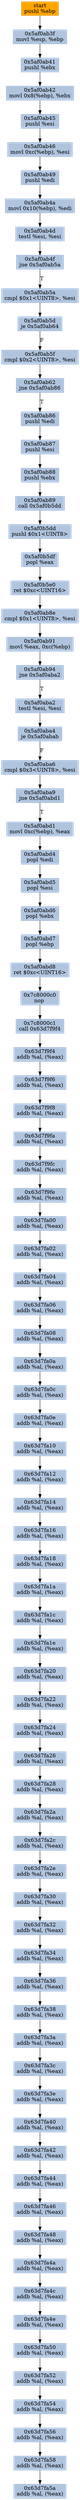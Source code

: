 digraph G {
node[shape=rectangle,style=filled,fillcolor=lightsteelblue,color=lightsteelblue]
bgcolor="transparent"
a0x5af0ab3epushl_ebp[label="start\npushl %ebp",color="lightgrey",fillcolor="orange"];
a0x5af0ab3fmovl_esp_ebp[label="0x5af0ab3f\nmovl %esp, %ebp"];
a0x5af0ab41pushl_ebx[label="0x5af0ab41\npushl %ebx"];
a0x5af0ab42movl_0x8ebp__ebx[label="0x5af0ab42\nmovl 0x8(%ebp), %ebx"];
a0x5af0ab45pushl_esi[label="0x5af0ab45\npushl %esi"];
a0x5af0ab46movl_0xcebp__esi[label="0x5af0ab46\nmovl 0xc(%ebp), %esi"];
a0x5af0ab49pushl_edi[label="0x5af0ab49\npushl %edi"];
a0x5af0ab4amovl_0x10ebp__edi[label="0x5af0ab4a\nmovl 0x10(%ebp), %edi"];
a0x5af0ab4dtestl_esi_esi[label="0x5af0ab4d\ntestl %esi, %esi"];
a0x5af0ab4fjne_0x5af0ab5a[label="0x5af0ab4f\njne 0x5af0ab5a"];
a0x5af0ab5acmpl_0x1UINT8_esi[label="0x5af0ab5a\ncmpl $0x1<UINT8>, %esi"];
a0x5af0ab5dje_0x5af0ab64[label="0x5af0ab5d\nje 0x5af0ab64"];
a0x5af0ab5fcmpl_0x2UINT8_esi[label="0x5af0ab5f\ncmpl $0x2<UINT8>, %esi"];
a0x5af0ab62jne_0x5af0ab86[label="0x5af0ab62\njne 0x5af0ab86"];
a0x5af0ab86pushl_edi[label="0x5af0ab86\npushl %edi"];
a0x5af0ab87pushl_esi[label="0x5af0ab87\npushl %esi"];
a0x5af0ab88pushl_ebx[label="0x5af0ab88\npushl %ebx"];
a0x5af0ab89call_0x5af0b5dd[label="0x5af0ab89\ncall 0x5af0b5dd"];
a0x5af0b5ddpushl_0x1UINT8[label="0x5af0b5dd\npushl $0x1<UINT8>"];
a0x5af0b5dfpopl_eax[label="0x5af0b5df\npopl %eax"];
a0x5af0b5e0ret_0xcUINT16[label="0x5af0b5e0\nret $0xc<UINT16>"];
a0x5af0ab8ecmpl_0x1UINT8_esi[label="0x5af0ab8e\ncmpl $0x1<UINT8>, %esi"];
a0x5af0ab91movl_eax_0xcebp_[label="0x5af0ab91\nmovl %eax, 0xc(%ebp)"];
a0x5af0ab94jne_0x5af0aba2[label="0x5af0ab94\njne 0x5af0aba2"];
a0x5af0aba2testl_esi_esi[label="0x5af0aba2\ntestl %esi, %esi"];
a0x5af0aba4je_0x5af0abab[label="0x5af0aba4\nje 0x5af0abab"];
a0x5af0aba6cmpl_0x3UINT8_esi[label="0x5af0aba6\ncmpl $0x3<UINT8>, %esi"];
a0x5af0aba9jne_0x5af0abd1[label="0x5af0aba9\njne 0x5af0abd1"];
a0x5af0abd1movl_0xcebp__eax[label="0x5af0abd1\nmovl 0xc(%ebp), %eax"];
a0x5af0abd4popl_edi[label="0x5af0abd4\npopl %edi"];
a0x5af0abd5popl_esi[label="0x5af0abd5\npopl %esi"];
a0x5af0abd6popl_ebx[label="0x5af0abd6\npopl %ebx"];
a0x5af0abd7popl_ebp[label="0x5af0abd7\npopl %ebp"];
a0x5af0abd8ret_0xcUINT16[label="0x5af0abd8\nret $0xc<UINT16>"];
a0x7c8000c0nop_[label="0x7c8000c0\nnop "];
a0x7c8000c1call_0x63d7f9f4[label="0x7c8000c1\ncall 0x63d7f9f4"];
a0x63d7f9f4addb_al_eax_[label="0x63d7f9f4\naddb %al, (%eax)"];
a0x63d7f9f6addb_al_eax_[label="0x63d7f9f6\naddb %al, (%eax)"];
a0x63d7f9f8addb_al_eax_[label="0x63d7f9f8\naddb %al, (%eax)"];
a0x63d7f9faaddb_al_eax_[label="0x63d7f9fa\naddb %al, (%eax)"];
a0x63d7f9fcaddb_al_eax_[label="0x63d7f9fc\naddb %al, (%eax)"];
a0x63d7f9feaddb_al_eax_[label="0x63d7f9fe\naddb %al, (%eax)"];
a0x63d7fa00addb_al_eax_[label="0x63d7fa00\naddb %al, (%eax)"];
a0x63d7fa02addb_al_eax_[label="0x63d7fa02\naddb %al, (%eax)"];
a0x63d7fa04addb_al_eax_[label="0x63d7fa04\naddb %al, (%eax)"];
a0x63d7fa06addb_al_eax_[label="0x63d7fa06\naddb %al, (%eax)"];
a0x63d7fa08addb_al_eax_[label="0x63d7fa08\naddb %al, (%eax)"];
a0x63d7fa0aaddb_al_eax_[label="0x63d7fa0a\naddb %al, (%eax)"];
a0x63d7fa0caddb_al_eax_[label="0x63d7fa0c\naddb %al, (%eax)"];
a0x63d7fa0eaddb_al_eax_[label="0x63d7fa0e\naddb %al, (%eax)"];
a0x63d7fa10addb_al_eax_[label="0x63d7fa10\naddb %al, (%eax)"];
a0x63d7fa12addb_al_eax_[label="0x63d7fa12\naddb %al, (%eax)"];
a0x63d7fa14addb_al_eax_[label="0x63d7fa14\naddb %al, (%eax)"];
a0x63d7fa16addb_al_eax_[label="0x63d7fa16\naddb %al, (%eax)"];
a0x63d7fa18addb_al_eax_[label="0x63d7fa18\naddb %al, (%eax)"];
a0x63d7fa1aaddb_al_eax_[label="0x63d7fa1a\naddb %al, (%eax)"];
a0x63d7fa1caddb_al_eax_[label="0x63d7fa1c\naddb %al, (%eax)"];
a0x63d7fa1eaddb_al_eax_[label="0x63d7fa1e\naddb %al, (%eax)"];
a0x63d7fa20addb_al_eax_[label="0x63d7fa20\naddb %al, (%eax)"];
a0x63d7fa22addb_al_eax_[label="0x63d7fa22\naddb %al, (%eax)"];
a0x63d7fa24addb_al_eax_[label="0x63d7fa24\naddb %al, (%eax)"];
a0x63d7fa26addb_al_eax_[label="0x63d7fa26\naddb %al, (%eax)"];
a0x63d7fa28addb_al_eax_[label="0x63d7fa28\naddb %al, (%eax)"];
a0x63d7fa2aaddb_al_eax_[label="0x63d7fa2a\naddb %al, (%eax)"];
a0x63d7fa2caddb_al_eax_[label="0x63d7fa2c\naddb %al, (%eax)"];
a0x63d7fa2eaddb_al_eax_[label="0x63d7fa2e\naddb %al, (%eax)"];
a0x63d7fa30addb_al_eax_[label="0x63d7fa30\naddb %al, (%eax)"];
a0x63d7fa32addb_al_eax_[label="0x63d7fa32\naddb %al, (%eax)"];
a0x63d7fa34addb_al_eax_[label="0x63d7fa34\naddb %al, (%eax)"];
a0x63d7fa36addb_al_eax_[label="0x63d7fa36\naddb %al, (%eax)"];
a0x63d7fa38addb_al_eax_[label="0x63d7fa38\naddb %al, (%eax)"];
a0x63d7fa3aaddb_al_eax_[label="0x63d7fa3a\naddb %al, (%eax)"];
a0x63d7fa3caddb_al_eax_[label="0x63d7fa3c\naddb %al, (%eax)"];
a0x63d7fa3eaddb_al_eax_[label="0x63d7fa3e\naddb %al, (%eax)"];
a0x63d7fa40addb_al_eax_[label="0x63d7fa40\naddb %al, (%eax)"];
a0x63d7fa42addb_al_eax_[label="0x63d7fa42\naddb %al, (%eax)"];
a0x63d7fa44addb_al_eax_[label="0x63d7fa44\naddb %al, (%eax)"];
a0x63d7fa46addb_al_eax_[label="0x63d7fa46\naddb %al, (%eax)"];
a0x63d7fa48addb_al_eax_[label="0x63d7fa48\naddb %al, (%eax)"];
a0x63d7fa4aaddb_al_eax_[label="0x63d7fa4a\naddb %al, (%eax)"];
a0x63d7fa4caddb_al_eax_[label="0x63d7fa4c\naddb %al, (%eax)"];
a0x63d7fa4eaddb_al_eax_[label="0x63d7fa4e\naddb %al, (%eax)"];
a0x63d7fa50addb_al_eax_[label="0x63d7fa50\naddb %al, (%eax)"];
a0x63d7fa52addb_al_eax_[label="0x63d7fa52\naddb %al, (%eax)"];
a0x63d7fa54addb_al_eax_[label="0x63d7fa54\naddb %al, (%eax)"];
a0x63d7fa56addb_al_eax_[label="0x63d7fa56\naddb %al, (%eax)"];
a0x63d7fa58addb_al_eax_[label="0x63d7fa58\naddb %al, (%eax)"];
a0x63d7fa5aaddb_al_eax_[label="0x63d7fa5a\naddb %al, (%eax)"];
a0x5af0ab3epushl_ebp -> a0x5af0ab3fmovl_esp_ebp [color="#000000"];
a0x5af0ab3fmovl_esp_ebp -> a0x5af0ab41pushl_ebx [color="#000000"];
a0x5af0ab41pushl_ebx -> a0x5af0ab42movl_0x8ebp__ebx [color="#000000"];
a0x5af0ab42movl_0x8ebp__ebx -> a0x5af0ab45pushl_esi [color="#000000"];
a0x5af0ab45pushl_esi -> a0x5af0ab46movl_0xcebp__esi [color="#000000"];
a0x5af0ab46movl_0xcebp__esi -> a0x5af0ab49pushl_edi [color="#000000"];
a0x5af0ab49pushl_edi -> a0x5af0ab4amovl_0x10ebp__edi [color="#000000"];
a0x5af0ab4amovl_0x10ebp__edi -> a0x5af0ab4dtestl_esi_esi [color="#000000"];
a0x5af0ab4dtestl_esi_esi -> a0x5af0ab4fjne_0x5af0ab5a [color="#000000"];
a0x5af0ab4fjne_0x5af0ab5a -> a0x5af0ab5acmpl_0x1UINT8_esi [color="#000000",label="T"];
a0x5af0ab5acmpl_0x1UINT8_esi -> a0x5af0ab5dje_0x5af0ab64 [color="#000000"];
a0x5af0ab5dje_0x5af0ab64 -> a0x5af0ab5fcmpl_0x2UINT8_esi [color="#000000",label="F"];
a0x5af0ab5fcmpl_0x2UINT8_esi -> a0x5af0ab62jne_0x5af0ab86 [color="#000000"];
a0x5af0ab62jne_0x5af0ab86 -> a0x5af0ab86pushl_edi [color="#000000",label="T"];
a0x5af0ab86pushl_edi -> a0x5af0ab87pushl_esi [color="#000000"];
a0x5af0ab87pushl_esi -> a0x5af0ab88pushl_ebx [color="#000000"];
a0x5af0ab88pushl_ebx -> a0x5af0ab89call_0x5af0b5dd [color="#000000"];
a0x5af0ab89call_0x5af0b5dd -> a0x5af0b5ddpushl_0x1UINT8 [color="#000000"];
a0x5af0b5ddpushl_0x1UINT8 -> a0x5af0b5dfpopl_eax [color="#000000"];
a0x5af0b5dfpopl_eax -> a0x5af0b5e0ret_0xcUINT16 [color="#000000"];
a0x5af0b5e0ret_0xcUINT16 -> a0x5af0ab8ecmpl_0x1UINT8_esi [color="#000000"];
a0x5af0ab8ecmpl_0x1UINT8_esi -> a0x5af0ab91movl_eax_0xcebp_ [color="#000000"];
a0x5af0ab91movl_eax_0xcebp_ -> a0x5af0ab94jne_0x5af0aba2 [color="#000000"];
a0x5af0ab94jne_0x5af0aba2 -> a0x5af0aba2testl_esi_esi [color="#000000",label="T"];
a0x5af0aba2testl_esi_esi -> a0x5af0aba4je_0x5af0abab [color="#000000"];
a0x5af0aba4je_0x5af0abab -> a0x5af0aba6cmpl_0x3UINT8_esi [color="#000000",label="F"];
a0x5af0aba6cmpl_0x3UINT8_esi -> a0x5af0aba9jne_0x5af0abd1 [color="#000000"];
a0x5af0aba9jne_0x5af0abd1 -> a0x5af0abd1movl_0xcebp__eax [color="#000000",label="T"];
a0x5af0abd1movl_0xcebp__eax -> a0x5af0abd4popl_edi [color="#000000"];
a0x5af0abd4popl_edi -> a0x5af0abd5popl_esi [color="#000000"];
a0x5af0abd5popl_esi -> a0x5af0abd6popl_ebx [color="#000000"];
a0x5af0abd6popl_ebx -> a0x5af0abd7popl_ebp [color="#000000"];
a0x5af0abd7popl_ebp -> a0x5af0abd8ret_0xcUINT16 [color="#000000"];
a0x5af0abd8ret_0xcUINT16 -> a0x7c8000c0nop_ [color="#000000"];
a0x7c8000c0nop_ -> a0x7c8000c1call_0x63d7f9f4 [color="#000000"];
a0x7c8000c1call_0x63d7f9f4 -> a0x63d7f9f4addb_al_eax_ [color="#000000"];
a0x63d7f9f4addb_al_eax_ -> a0x63d7f9f6addb_al_eax_ [color="#000000"];
a0x63d7f9f6addb_al_eax_ -> a0x63d7f9f8addb_al_eax_ [color="#000000"];
a0x63d7f9f8addb_al_eax_ -> a0x63d7f9faaddb_al_eax_ [color="#000000"];
a0x63d7f9faaddb_al_eax_ -> a0x63d7f9fcaddb_al_eax_ [color="#000000"];
a0x63d7f9fcaddb_al_eax_ -> a0x63d7f9feaddb_al_eax_ [color="#000000"];
a0x63d7f9feaddb_al_eax_ -> a0x63d7fa00addb_al_eax_ [color="#000000"];
a0x63d7fa00addb_al_eax_ -> a0x63d7fa02addb_al_eax_ [color="#000000"];
a0x63d7fa02addb_al_eax_ -> a0x63d7fa04addb_al_eax_ [color="#000000"];
a0x63d7fa04addb_al_eax_ -> a0x63d7fa06addb_al_eax_ [color="#000000"];
a0x63d7fa06addb_al_eax_ -> a0x63d7fa08addb_al_eax_ [color="#000000"];
a0x63d7fa08addb_al_eax_ -> a0x63d7fa0aaddb_al_eax_ [color="#000000"];
a0x63d7fa0aaddb_al_eax_ -> a0x63d7fa0caddb_al_eax_ [color="#000000"];
a0x63d7fa0caddb_al_eax_ -> a0x63d7fa0eaddb_al_eax_ [color="#000000"];
a0x63d7fa0eaddb_al_eax_ -> a0x63d7fa10addb_al_eax_ [color="#000000"];
a0x63d7fa10addb_al_eax_ -> a0x63d7fa12addb_al_eax_ [color="#000000"];
a0x63d7fa12addb_al_eax_ -> a0x63d7fa14addb_al_eax_ [color="#000000"];
a0x63d7fa14addb_al_eax_ -> a0x63d7fa16addb_al_eax_ [color="#000000"];
a0x63d7fa16addb_al_eax_ -> a0x63d7fa18addb_al_eax_ [color="#000000"];
a0x63d7fa18addb_al_eax_ -> a0x63d7fa1aaddb_al_eax_ [color="#000000"];
a0x63d7fa1aaddb_al_eax_ -> a0x63d7fa1caddb_al_eax_ [color="#000000"];
a0x63d7fa1caddb_al_eax_ -> a0x63d7fa1eaddb_al_eax_ [color="#000000"];
a0x63d7fa1eaddb_al_eax_ -> a0x63d7fa20addb_al_eax_ [color="#000000"];
a0x63d7fa20addb_al_eax_ -> a0x63d7fa22addb_al_eax_ [color="#000000"];
a0x63d7fa22addb_al_eax_ -> a0x63d7fa24addb_al_eax_ [color="#000000"];
a0x63d7fa24addb_al_eax_ -> a0x63d7fa26addb_al_eax_ [color="#000000"];
a0x63d7fa26addb_al_eax_ -> a0x63d7fa28addb_al_eax_ [color="#000000"];
a0x63d7fa28addb_al_eax_ -> a0x63d7fa2aaddb_al_eax_ [color="#000000"];
a0x63d7fa2aaddb_al_eax_ -> a0x63d7fa2caddb_al_eax_ [color="#000000"];
a0x63d7fa2caddb_al_eax_ -> a0x63d7fa2eaddb_al_eax_ [color="#000000"];
a0x63d7fa2eaddb_al_eax_ -> a0x63d7fa30addb_al_eax_ [color="#000000"];
a0x63d7fa30addb_al_eax_ -> a0x63d7fa32addb_al_eax_ [color="#000000"];
a0x63d7fa32addb_al_eax_ -> a0x63d7fa34addb_al_eax_ [color="#000000"];
a0x63d7fa34addb_al_eax_ -> a0x63d7fa36addb_al_eax_ [color="#000000"];
a0x63d7fa36addb_al_eax_ -> a0x63d7fa38addb_al_eax_ [color="#000000"];
a0x63d7fa38addb_al_eax_ -> a0x63d7fa3aaddb_al_eax_ [color="#000000"];
a0x63d7fa3aaddb_al_eax_ -> a0x63d7fa3caddb_al_eax_ [color="#000000"];
a0x63d7fa3caddb_al_eax_ -> a0x63d7fa3eaddb_al_eax_ [color="#000000"];
a0x63d7fa3eaddb_al_eax_ -> a0x63d7fa40addb_al_eax_ [color="#000000"];
a0x63d7fa40addb_al_eax_ -> a0x63d7fa42addb_al_eax_ [color="#000000"];
a0x63d7fa42addb_al_eax_ -> a0x63d7fa44addb_al_eax_ [color="#000000"];
a0x63d7fa44addb_al_eax_ -> a0x63d7fa46addb_al_eax_ [color="#000000"];
a0x63d7fa46addb_al_eax_ -> a0x63d7fa48addb_al_eax_ [color="#000000"];
a0x63d7fa48addb_al_eax_ -> a0x63d7fa4aaddb_al_eax_ [color="#000000"];
a0x63d7fa4aaddb_al_eax_ -> a0x63d7fa4caddb_al_eax_ [color="#000000"];
a0x63d7fa4caddb_al_eax_ -> a0x63d7fa4eaddb_al_eax_ [color="#000000"];
a0x63d7fa4eaddb_al_eax_ -> a0x63d7fa50addb_al_eax_ [color="#000000"];
a0x63d7fa50addb_al_eax_ -> a0x63d7fa52addb_al_eax_ [color="#000000"];
a0x63d7fa52addb_al_eax_ -> a0x63d7fa54addb_al_eax_ [color="#000000"];
a0x63d7fa54addb_al_eax_ -> a0x63d7fa56addb_al_eax_ [color="#000000"];
a0x63d7fa56addb_al_eax_ -> a0x63d7fa58addb_al_eax_ [color="#000000"];
a0x63d7fa58addb_al_eax_ -> a0x63d7fa5aaddb_al_eax_ [color="#000000"];
}
